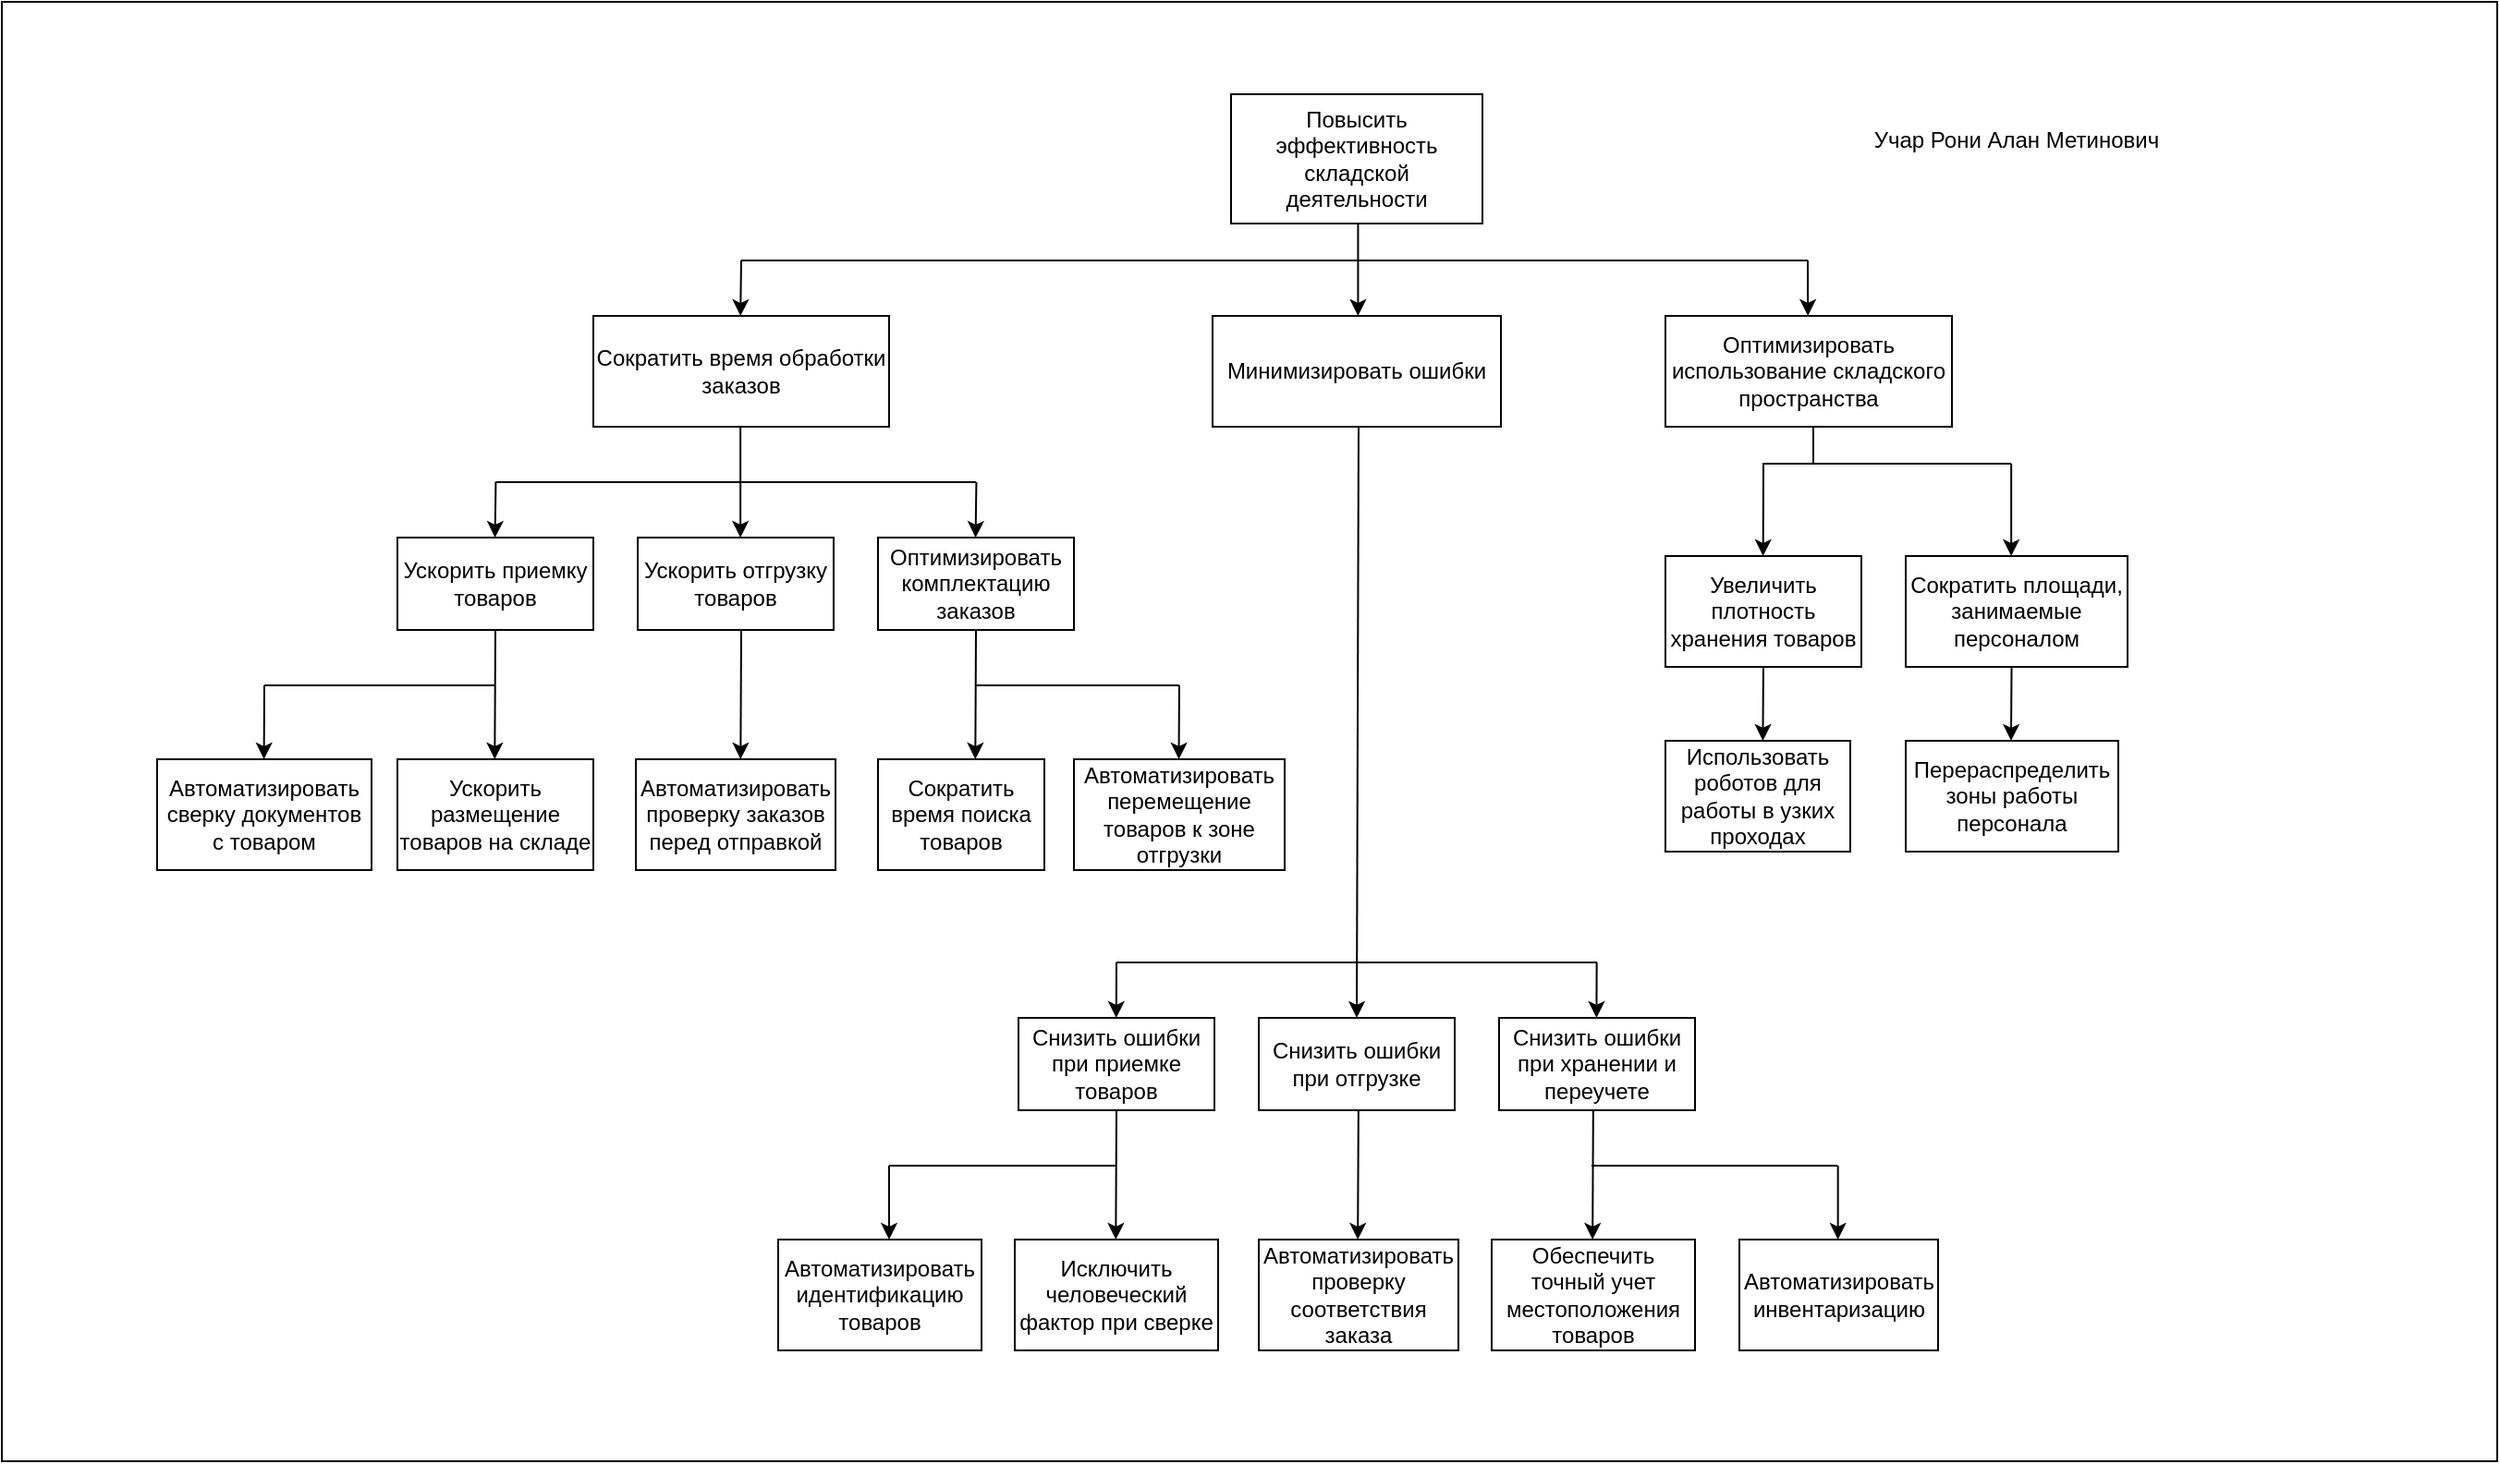 <mxfile version="28.1.2">
  <diagram name="Страница — 1" id="D5YZZ5Fy22NZclC4steO">
    <mxGraphModel dx="2130" dy="783" grid="1" gridSize="10" guides="1" tooltips="1" connect="1" arrows="1" fold="1" page="1" pageScale="1" pageWidth="827" pageHeight="1169" math="0" shadow="0">
      <root>
        <mxCell id="0" />
        <mxCell id="1" parent="0" />
        <mxCell id="hq9zhCVuGqpgM7qbvBk9-66" value="" style="rounded=0;whiteSpace=wrap;html=1;" vertex="1" parent="1">
          <mxGeometry x="-280" y="40" width="1350" height="790" as="geometry" />
        </mxCell>
        <mxCell id="hq9zhCVuGqpgM7qbvBk9-1" value="Повысить эффективность складской деятельности" style="rounded=0;whiteSpace=wrap;html=1;" vertex="1" parent="1">
          <mxGeometry x="385" y="90" width="136" height="70" as="geometry" />
        </mxCell>
        <mxCell id="hq9zhCVuGqpgM7qbvBk9-2" value="Сократить время обработки заказов" style="rounded=0;whiteSpace=wrap;html=1;" vertex="1" parent="1">
          <mxGeometry x="40" y="210" width="160" height="60" as="geometry" />
        </mxCell>
        <mxCell id="hq9zhCVuGqpgM7qbvBk9-3" value="Оптимизировать использование складского пространства" style="rounded=0;whiteSpace=wrap;html=1;" vertex="1" parent="1">
          <mxGeometry x="620" y="210" width="155" height="60" as="geometry" />
        </mxCell>
        <mxCell id="hq9zhCVuGqpgM7qbvBk9-4" value="Ускорить отгрузку товаров" style="rounded=0;whiteSpace=wrap;html=1;" vertex="1" parent="1">
          <mxGeometry x="64" y="330" width="106" height="50" as="geometry" />
        </mxCell>
        <mxCell id="hq9zhCVuGqpgM7qbvBk9-5" value="Оптимизировать комплектацию заказов" style="rounded=0;whiteSpace=wrap;html=1;" vertex="1" parent="1">
          <mxGeometry x="194" y="330" width="106" height="50" as="geometry" />
        </mxCell>
        <mxCell id="hq9zhCVuGqpgM7qbvBk9-6" value="Снизить ошибки при приемке товаров" style="rounded=0;whiteSpace=wrap;html=1;" vertex="1" parent="1">
          <mxGeometry x="270" y="590" width="106" height="50" as="geometry" />
        </mxCell>
        <mxCell id="hq9zhCVuGqpgM7qbvBk9-7" value="Снизить ошибки при отгрузке" style="rounded=0;whiteSpace=wrap;html=1;" vertex="1" parent="1">
          <mxGeometry x="400" y="590" width="106" height="50" as="geometry" />
        </mxCell>
        <mxCell id="hq9zhCVuGqpgM7qbvBk9-8" value="Ускорить приемку товаров" style="rounded=0;whiteSpace=wrap;html=1;" vertex="1" parent="1">
          <mxGeometry x="-66" y="330" width="106" height="50" as="geometry" />
        </mxCell>
        <mxCell id="hq9zhCVuGqpgM7qbvBk9-9" value="Минимизировать ошибки" style="rounded=0;whiteSpace=wrap;html=1;" vertex="1" parent="1">
          <mxGeometry x="375" y="210" width="156" height="60" as="geometry" />
        </mxCell>
        <mxCell id="hq9zhCVuGqpgM7qbvBk9-10" value="Снизить ошибки при хранении и переучете" style="rounded=0;whiteSpace=wrap;html=1;" vertex="1" parent="1">
          <mxGeometry x="530" y="590" width="106" height="50" as="geometry" />
        </mxCell>
        <mxCell id="hq9zhCVuGqpgM7qbvBk9-11" value="Увеличить плотность хранения товаров" style="rounded=0;whiteSpace=wrap;html=1;" vertex="1" parent="1">
          <mxGeometry x="620" y="340" width="106" height="60" as="geometry" />
        </mxCell>
        <mxCell id="hq9zhCVuGqpgM7qbvBk9-12" value="Сократить площади, занимаемые персоналом" style="rounded=0;whiteSpace=wrap;html=1;" vertex="1" parent="1">
          <mxGeometry x="750" y="340" width="120" height="60" as="geometry" />
        </mxCell>
        <mxCell id="hq9zhCVuGqpgM7qbvBk9-13" value="Автоматизировать сверку документов с товаром" style="rounded=0;whiteSpace=wrap;html=1;" vertex="1" parent="1">
          <mxGeometry x="-196" y="450" width="116" height="60" as="geometry" />
        </mxCell>
        <mxCell id="hq9zhCVuGqpgM7qbvBk9-14" value="Ускорить размещение товаров на складе" style="rounded=0;whiteSpace=wrap;html=1;" vertex="1" parent="1">
          <mxGeometry x="-66" y="450" width="106" height="60" as="geometry" />
        </mxCell>
        <mxCell id="hq9zhCVuGqpgM7qbvBk9-15" value="Автоматизировать проверку заказов перед отправкой" style="rounded=0;whiteSpace=wrap;html=1;" vertex="1" parent="1">
          <mxGeometry x="63" y="450" width="108" height="60" as="geometry" />
        </mxCell>
        <mxCell id="hq9zhCVuGqpgM7qbvBk9-16" value="Сократить время поиска товаров" style="rounded=0;whiteSpace=wrap;html=1;" vertex="1" parent="1">
          <mxGeometry x="194" y="450" width="90" height="60" as="geometry" />
        </mxCell>
        <mxCell id="hq9zhCVuGqpgM7qbvBk9-17" value="Автоматизировать перемещение товаров к зоне отгрузки" style="rounded=0;whiteSpace=wrap;html=1;" vertex="1" parent="1">
          <mxGeometry x="300" y="450" width="114" height="60" as="geometry" />
        </mxCell>
        <mxCell id="hq9zhCVuGqpgM7qbvBk9-18" value="Автоматизировать идентификацию товаров" style="rounded=0;whiteSpace=wrap;html=1;" vertex="1" parent="1">
          <mxGeometry x="140" y="710" width="110" height="60" as="geometry" />
        </mxCell>
        <mxCell id="hq9zhCVuGqpgM7qbvBk9-19" value="Исключить человеческий фактор при сверке" style="rounded=0;whiteSpace=wrap;html=1;" vertex="1" parent="1">
          <mxGeometry x="268" y="710" width="110" height="60" as="geometry" />
        </mxCell>
        <mxCell id="hq9zhCVuGqpgM7qbvBk9-20" value="Автоматизировать проверку соответствия заказа" style="rounded=0;whiteSpace=wrap;html=1;" vertex="1" parent="1">
          <mxGeometry x="400" y="710" width="108" height="60" as="geometry" />
        </mxCell>
        <mxCell id="hq9zhCVuGqpgM7qbvBk9-21" value="Обеспечить точный учет местоположения товаров" style="rounded=0;whiteSpace=wrap;html=1;" vertex="1" parent="1">
          <mxGeometry x="526" y="710" width="110" height="60" as="geometry" />
        </mxCell>
        <mxCell id="hq9zhCVuGqpgM7qbvBk9-22" value="Автоматизировать инвентаризацию" style="rounded=0;whiteSpace=wrap;html=1;" vertex="1" parent="1">
          <mxGeometry x="660" y="710" width="107.5" height="60" as="geometry" />
        </mxCell>
        <mxCell id="hq9zhCVuGqpgM7qbvBk9-23" value="Использовать роботов для работы в узких проходах" style="rounded=0;whiteSpace=wrap;html=1;" vertex="1" parent="1">
          <mxGeometry x="620" y="440" width="100" height="60" as="geometry" />
        </mxCell>
        <mxCell id="hq9zhCVuGqpgM7qbvBk9-24" value="Перераспределить зоны работы персонала" style="rounded=0;whiteSpace=wrap;html=1;" vertex="1" parent="1">
          <mxGeometry x="750" y="440" width="115" height="60" as="geometry" />
        </mxCell>
        <mxCell id="hq9zhCVuGqpgM7qbvBk9-27" value="" style="endArrow=classic;html=1;rounded=0;entryX=0.5;entryY=0;entryDx=0;entryDy=0;" edge="1" parent="1" target="hq9zhCVuGqpgM7qbvBk9-7">
          <mxGeometry width="50" height="50" relative="1" as="geometry">
            <mxPoint x="454" y="270" as="sourcePoint" />
            <mxPoint x="453.58" y="580" as="targetPoint" />
          </mxGeometry>
        </mxCell>
        <mxCell id="hq9zhCVuGqpgM7qbvBk9-29" value="" style="endArrow=classic;html=1;rounded=0;" edge="1" parent="1">
          <mxGeometry width="50" height="50" relative="1" as="geometry">
            <mxPoint x="453.71" y="160" as="sourcePoint" />
            <mxPoint x="453.71" y="210" as="targetPoint" />
          </mxGeometry>
        </mxCell>
        <mxCell id="hq9zhCVuGqpgM7qbvBk9-30" value="" style="endArrow=classic;html=1;rounded=0;" edge="1" parent="1">
          <mxGeometry width="50" height="50" relative="1" as="geometry">
            <mxPoint x="120" y="180" as="sourcePoint" />
            <mxPoint x="119.58" y="210" as="targetPoint" />
          </mxGeometry>
        </mxCell>
        <mxCell id="hq9zhCVuGqpgM7qbvBk9-31" value="" style="endArrow=classic;html=1;rounded=0;" edge="1" parent="1">
          <mxGeometry width="50" height="50" relative="1" as="geometry">
            <mxPoint x="697" y="180" as="sourcePoint" />
            <mxPoint x="697.08" y="210" as="targetPoint" />
          </mxGeometry>
        </mxCell>
        <mxCell id="hq9zhCVuGqpgM7qbvBk9-32" value="" style="endArrow=none;html=1;rounded=0;" edge="1" parent="1">
          <mxGeometry width="50" height="50" relative="1" as="geometry">
            <mxPoint x="120" y="180" as="sourcePoint" />
            <mxPoint x="697" y="180" as="targetPoint" />
          </mxGeometry>
        </mxCell>
        <mxCell id="hq9zhCVuGqpgM7qbvBk9-36" value="" style="endArrow=classic;html=1;rounded=0;" edge="1" parent="1">
          <mxGeometry width="50" height="50" relative="1" as="geometry">
            <mxPoint x="119.58" y="270" as="sourcePoint" />
            <mxPoint x="119.58" y="330" as="targetPoint" />
          </mxGeometry>
        </mxCell>
        <mxCell id="hq9zhCVuGqpgM7qbvBk9-37" value="" style="endArrow=classic;html=1;rounded=0;" edge="1" parent="1">
          <mxGeometry width="50" height="50" relative="1" as="geometry">
            <mxPoint x="247.21" y="300" as="sourcePoint" />
            <mxPoint x="246.79" y="330" as="targetPoint" />
          </mxGeometry>
        </mxCell>
        <mxCell id="hq9zhCVuGqpgM7qbvBk9-38" value="" style="endArrow=classic;html=1;rounded=0;" edge="1" parent="1">
          <mxGeometry width="50" height="50" relative="1" as="geometry">
            <mxPoint x="-12.79" y="300" as="sourcePoint" />
            <mxPoint x="-13.21" y="330" as="targetPoint" />
          </mxGeometry>
        </mxCell>
        <mxCell id="hq9zhCVuGqpgM7qbvBk9-39" value="" style="endArrow=none;html=1;rounded=0;" edge="1" parent="1">
          <mxGeometry width="50" height="50" relative="1" as="geometry">
            <mxPoint x="-13" y="300" as="sourcePoint" />
            <mxPoint x="247" y="300" as="targetPoint" />
          </mxGeometry>
        </mxCell>
        <mxCell id="hq9zhCVuGqpgM7qbvBk9-40" value="" style="endArrow=classic;html=1;rounded=0;exitX=0.5;exitY=1;exitDx=0;exitDy=0;" edge="1" parent="1" source="hq9zhCVuGqpgM7qbvBk9-8">
          <mxGeometry width="50" height="50" relative="1" as="geometry">
            <mxPoint x="-13.34" y="390" as="sourcePoint" />
            <mxPoint x="-13.34" y="450" as="targetPoint" />
          </mxGeometry>
        </mxCell>
        <mxCell id="hq9zhCVuGqpgM7qbvBk9-41" value="" style="endArrow=classic;html=1;rounded=0;exitX=0.5;exitY=1;exitDx=0;exitDy=0;" edge="1" parent="1">
          <mxGeometry width="50" height="50" relative="1" as="geometry">
            <mxPoint x="120.0" y="380" as="sourcePoint" />
            <mxPoint x="119.66" y="450" as="targetPoint" />
          </mxGeometry>
        </mxCell>
        <mxCell id="hq9zhCVuGqpgM7qbvBk9-42" value="" style="endArrow=classic;html=1;rounded=0;exitX=0.5;exitY=1;exitDx=0;exitDy=0;" edge="1" parent="1">
          <mxGeometry width="50" height="50" relative="1" as="geometry">
            <mxPoint x="247.0" y="380" as="sourcePoint" />
            <mxPoint x="246.66" y="450" as="targetPoint" />
          </mxGeometry>
        </mxCell>
        <mxCell id="hq9zhCVuGqpgM7qbvBk9-44" value="" style="endArrow=none;html=1;rounded=0;" edge="1" parent="1">
          <mxGeometry width="50" height="50" relative="1" as="geometry">
            <mxPoint x="-138" y="410" as="sourcePoint" />
            <mxPoint x="-13" y="410" as="targetPoint" />
          </mxGeometry>
        </mxCell>
        <mxCell id="hq9zhCVuGqpgM7qbvBk9-45" value="" style="endArrow=classic;html=1;rounded=0;" edge="1" parent="1">
          <mxGeometry width="50" height="50" relative="1" as="geometry">
            <mxPoint x="-138" y="410" as="sourcePoint" />
            <mxPoint x="-138.2" y="450" as="targetPoint" />
          </mxGeometry>
        </mxCell>
        <mxCell id="hq9zhCVuGqpgM7qbvBk9-47" value="" style="endArrow=none;html=1;rounded=0;" edge="1" parent="1">
          <mxGeometry width="50" height="50" relative="1" as="geometry">
            <mxPoint x="323" y="560" as="sourcePoint" />
            <mxPoint x="583" y="560" as="targetPoint" />
          </mxGeometry>
        </mxCell>
        <mxCell id="hq9zhCVuGqpgM7qbvBk9-48" value="" style="endArrow=classic;html=1;rounded=0;" edge="1" parent="1">
          <mxGeometry width="50" height="50" relative="1" as="geometry">
            <mxPoint x="323" y="560" as="sourcePoint" />
            <mxPoint x="322.89" y="590" as="targetPoint" />
          </mxGeometry>
        </mxCell>
        <mxCell id="hq9zhCVuGqpgM7qbvBk9-49" value="" style="endArrow=classic;html=1;rounded=0;" edge="1" parent="1">
          <mxGeometry width="50" height="50" relative="1" as="geometry">
            <mxPoint x="582.82" y="560" as="sourcePoint" />
            <mxPoint x="582.71" y="590" as="targetPoint" />
          </mxGeometry>
        </mxCell>
        <mxCell id="hq9zhCVuGqpgM7qbvBk9-51" value="" style="endArrow=classic;html=1;rounded=0;" edge="1" parent="1">
          <mxGeometry width="50" height="50" relative="1" as="geometry">
            <mxPoint x="807.08" y="290" as="sourcePoint" />
            <mxPoint x="807.08" y="340" as="targetPoint" />
          </mxGeometry>
        </mxCell>
        <mxCell id="hq9zhCVuGqpgM7qbvBk9-52" value="" style="endArrow=none;html=1;rounded=0;" edge="1" parent="1">
          <mxGeometry width="50" height="50" relative="1" as="geometry">
            <mxPoint x="700" y="290" as="sourcePoint" />
            <mxPoint x="807" y="290" as="targetPoint" />
          </mxGeometry>
        </mxCell>
        <mxCell id="hq9zhCVuGqpgM7qbvBk9-53" value="" style="endArrow=classic;html=1;rounded=0;" edge="1" parent="1">
          <mxGeometry width="50" height="50" relative="1" as="geometry">
            <mxPoint x="807.26" y="400" as="sourcePoint" />
            <mxPoint x="807" y="440" as="targetPoint" />
          </mxGeometry>
        </mxCell>
        <mxCell id="hq9zhCVuGqpgM7qbvBk9-54" value="" style="endArrow=classic;html=1;rounded=0;" edge="1" parent="1">
          <mxGeometry width="50" height="50" relative="1" as="geometry">
            <mxPoint x="672.97" y="400" as="sourcePoint" />
            <mxPoint x="672.71" y="440" as="targetPoint" />
          </mxGeometry>
        </mxCell>
        <mxCell id="hq9zhCVuGqpgM7qbvBk9-55" value="" style="endArrow=none;html=1;rounded=0;" edge="1" parent="1">
          <mxGeometry width="50" height="50" relative="1" as="geometry">
            <mxPoint x="700" y="290" as="sourcePoint" />
            <mxPoint x="700" y="270" as="targetPoint" />
          </mxGeometry>
        </mxCell>
        <mxCell id="hq9zhCVuGqpgM7qbvBk9-56" value="" style="endArrow=classic;html=1;rounded=0;" edge="1" parent="1">
          <mxGeometry width="50" height="50" relative="1" as="geometry">
            <mxPoint x="700" y="290" as="sourcePoint" />
            <mxPoint x="672.83" y="340" as="targetPoint" />
            <Array as="points">
              <mxPoint x="673" y="290" />
            </Array>
          </mxGeometry>
        </mxCell>
        <mxCell id="hq9zhCVuGqpgM7qbvBk9-57" value="" style="endArrow=none;html=1;rounded=0;" edge="1" parent="1">
          <mxGeometry width="50" height="50" relative="1" as="geometry">
            <mxPoint x="247" y="410" as="sourcePoint" />
            <mxPoint x="357" y="410" as="targetPoint" />
          </mxGeometry>
        </mxCell>
        <mxCell id="hq9zhCVuGqpgM7qbvBk9-58" value="" style="endArrow=classic;html=1;rounded=0;" edge="1" parent="1">
          <mxGeometry width="50" height="50" relative="1" as="geometry">
            <mxPoint x="356.96" y="410" as="sourcePoint" />
            <mxPoint x="356.76" y="450" as="targetPoint" />
          </mxGeometry>
        </mxCell>
        <mxCell id="hq9zhCVuGqpgM7qbvBk9-59" value="" style="endArrow=none;html=1;rounded=0;" edge="1" parent="1">
          <mxGeometry width="50" height="50" relative="1" as="geometry">
            <mxPoint x="200" y="670" as="sourcePoint" />
            <mxPoint x="323" y="670" as="targetPoint" />
          </mxGeometry>
        </mxCell>
        <mxCell id="hq9zhCVuGqpgM7qbvBk9-60" value="" style="endArrow=classic;html=1;rounded=0;" edge="1" parent="1">
          <mxGeometry width="50" height="50" relative="1" as="geometry">
            <mxPoint x="200" y="670" as="sourcePoint" />
            <mxPoint x="200" y="710" as="targetPoint" />
          </mxGeometry>
        </mxCell>
        <mxCell id="hq9zhCVuGqpgM7qbvBk9-61" value="" style="endArrow=classic;html=1;rounded=0;exitX=0.5;exitY=1;exitDx=0;exitDy=0;" edge="1" parent="1" source="hq9zhCVuGqpgM7qbvBk9-6">
          <mxGeometry width="50" height="50" relative="1" as="geometry">
            <mxPoint x="322.66" y="670" as="sourcePoint" />
            <mxPoint x="322.66" y="710" as="targetPoint" />
          </mxGeometry>
        </mxCell>
        <mxCell id="hq9zhCVuGqpgM7qbvBk9-62" value="" style="endArrow=classic;html=1;rounded=0;exitX=0.5;exitY=1;exitDx=0;exitDy=0;" edge="1" parent="1">
          <mxGeometry width="50" height="50" relative="1" as="geometry">
            <mxPoint x="453.92" y="640" as="sourcePoint" />
            <mxPoint x="453.58" y="710" as="targetPoint" />
          </mxGeometry>
        </mxCell>
        <mxCell id="hq9zhCVuGqpgM7qbvBk9-63" value="" style="endArrow=classic;html=1;rounded=0;exitX=0.5;exitY=1;exitDx=0;exitDy=0;" edge="1" parent="1">
          <mxGeometry width="50" height="50" relative="1" as="geometry">
            <mxPoint x="580.92" y="640" as="sourcePoint" />
            <mxPoint x="580.58" y="710" as="targetPoint" />
          </mxGeometry>
        </mxCell>
        <mxCell id="hq9zhCVuGqpgM7qbvBk9-64" value="" style="endArrow=none;html=1;rounded=0;" edge="1" parent="1">
          <mxGeometry width="50" height="50" relative="1" as="geometry">
            <mxPoint x="580" y="670" as="sourcePoint" />
            <mxPoint x="713" y="670" as="targetPoint" />
          </mxGeometry>
        </mxCell>
        <mxCell id="hq9zhCVuGqpgM7qbvBk9-65" value="" style="endArrow=classic;html=1;rounded=0;" edge="1" parent="1">
          <mxGeometry width="50" height="50" relative="1" as="geometry">
            <mxPoint x="713.33" y="670" as="sourcePoint" />
            <mxPoint x="713.33" y="710" as="targetPoint" />
          </mxGeometry>
        </mxCell>
        <mxCell id="hq9zhCVuGqpgM7qbvBk9-69" value="Учар Рони Алан Метинович" style="text;html=1;align=center;verticalAlign=middle;whiteSpace=wrap;rounded=0;" vertex="1" parent="1">
          <mxGeometry x="720" y="100" width="180" height="30" as="geometry" />
        </mxCell>
      </root>
    </mxGraphModel>
  </diagram>
</mxfile>
